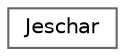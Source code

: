digraph "Graphical Class Hierarchy"
{
 // LATEX_PDF_SIZE
  bgcolor="transparent";
  edge [fontname=Helvetica,fontsize=10,labelfontname=Helvetica,labelfontsize=10];
  node [fontname=Helvetica,fontsize=10,shape=box,height=0.2,width=0.4];
  rankdir="LR";
  Node0 [id="Node000000",label="Jeschar",height=0.2,width=0.4,color="grey40", fillcolor="white", style="filled",URL="$classFoam_1_1wallBoilingModels_1_1MHFModels_1_1Jeschar.html",tooltip="A model for minimum heat flux based on Jeschar et al. (1992) for boiling flows."];
}
